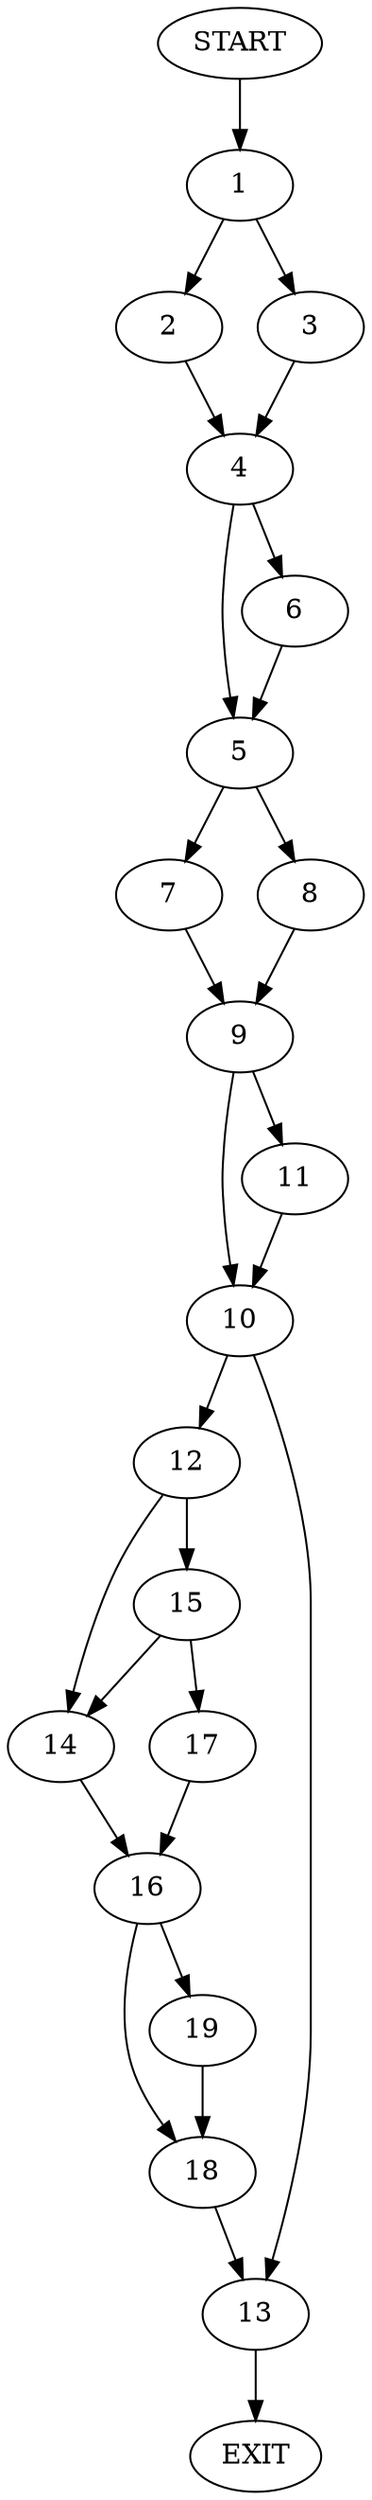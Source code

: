 digraph {
0 [label="START"]
20 [label="EXIT"]
0 -> 1
1 -> 2
1 -> 3
2 -> 4
3 -> 4
4 -> 5
4 -> 6
5 -> 7
5 -> 8
6 -> 5
7 -> 9
8 -> 9
9 -> 10
9 -> 11
11 -> 10
10 -> 12
10 -> 13
13 -> 20
12 -> 14
12 -> 15
14 -> 16
15 -> 17
15 -> 14
17 -> 16
16 -> 18
16 -> 19
19 -> 18
18 -> 13
}
